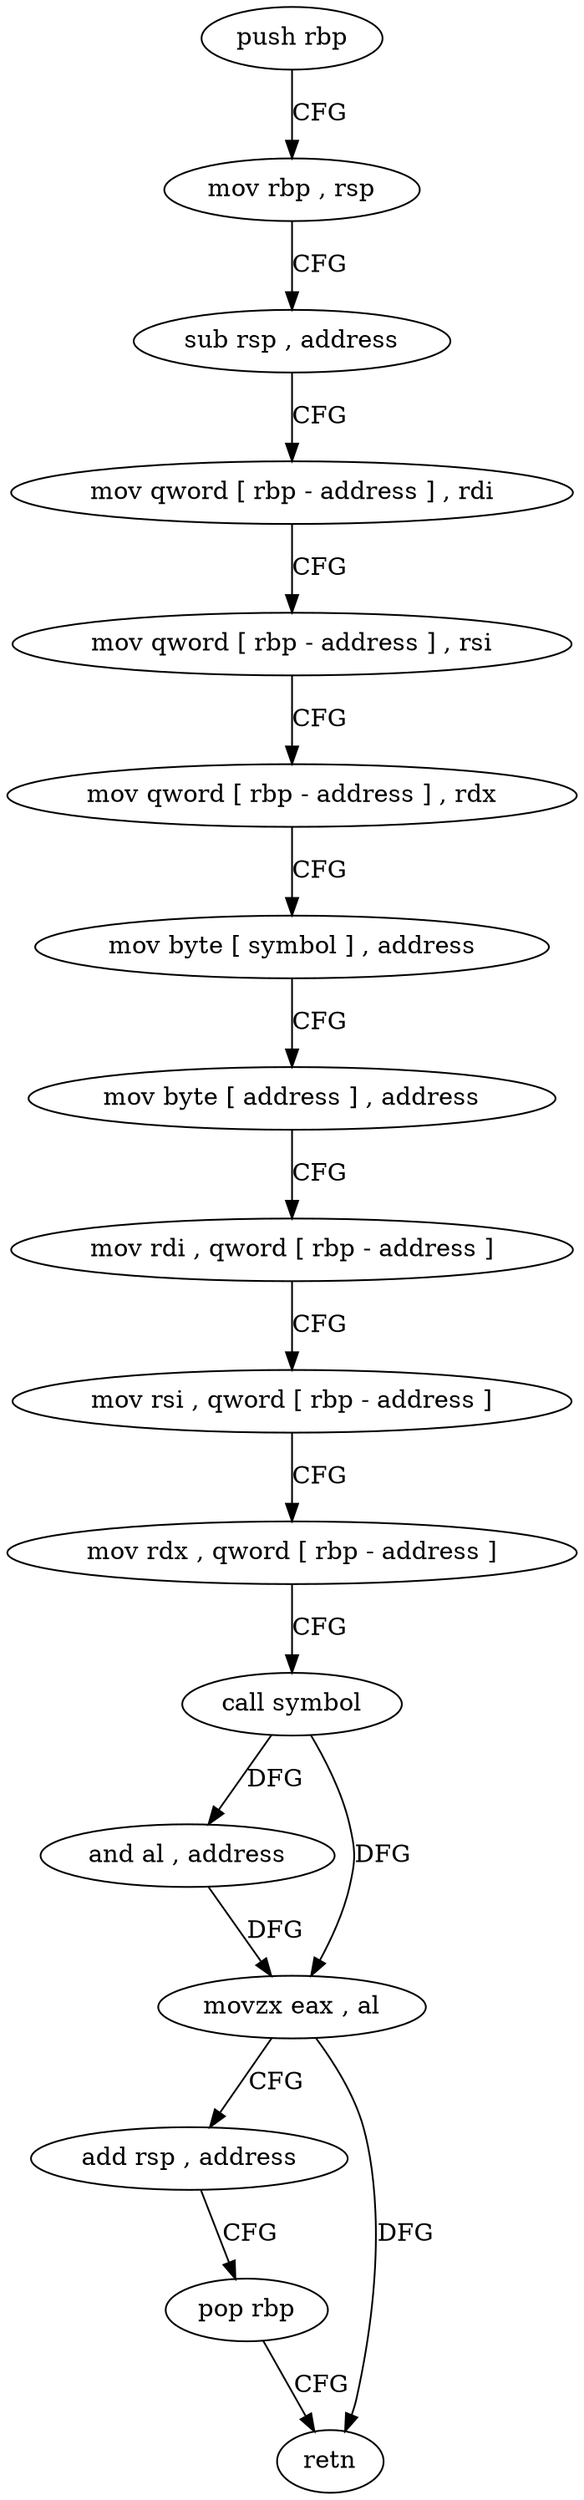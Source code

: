 digraph "func" {
"4270848" [label = "push rbp" ]
"4270849" [label = "mov rbp , rsp" ]
"4270852" [label = "sub rsp , address" ]
"4270856" [label = "mov qword [ rbp - address ] , rdi" ]
"4270860" [label = "mov qword [ rbp - address ] , rsi" ]
"4270864" [label = "mov qword [ rbp - address ] , rdx" ]
"4270868" [label = "mov byte [ symbol ] , address" ]
"4270876" [label = "mov byte [ address ] , address" ]
"4270884" [label = "mov rdi , qword [ rbp - address ]" ]
"4270888" [label = "mov rsi , qword [ rbp - address ]" ]
"4270892" [label = "mov rdx , qword [ rbp - address ]" ]
"4270896" [label = "call symbol" ]
"4270901" [label = "and al , address" ]
"4270903" [label = "movzx eax , al" ]
"4270906" [label = "add rsp , address" ]
"4270910" [label = "pop rbp" ]
"4270911" [label = "retn" ]
"4270848" -> "4270849" [ label = "CFG" ]
"4270849" -> "4270852" [ label = "CFG" ]
"4270852" -> "4270856" [ label = "CFG" ]
"4270856" -> "4270860" [ label = "CFG" ]
"4270860" -> "4270864" [ label = "CFG" ]
"4270864" -> "4270868" [ label = "CFG" ]
"4270868" -> "4270876" [ label = "CFG" ]
"4270876" -> "4270884" [ label = "CFG" ]
"4270884" -> "4270888" [ label = "CFG" ]
"4270888" -> "4270892" [ label = "CFG" ]
"4270892" -> "4270896" [ label = "CFG" ]
"4270896" -> "4270901" [ label = "DFG" ]
"4270896" -> "4270903" [ label = "DFG" ]
"4270901" -> "4270903" [ label = "DFG" ]
"4270903" -> "4270906" [ label = "CFG" ]
"4270903" -> "4270911" [ label = "DFG" ]
"4270906" -> "4270910" [ label = "CFG" ]
"4270910" -> "4270911" [ label = "CFG" ]
}
